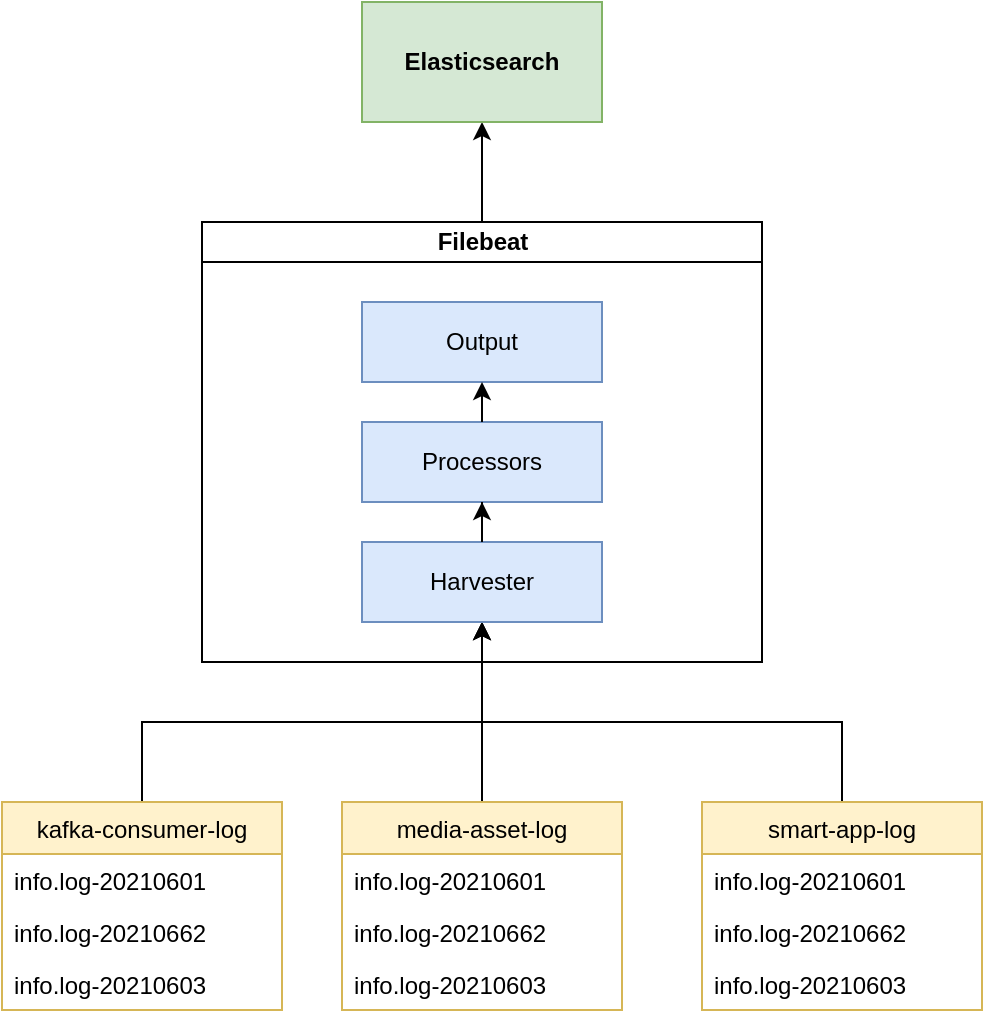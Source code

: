 <mxfile version="14.7.6" type="github">
  <diagram id="CCIx1nJYBqcQRO54KeJ1" name="Page-1">
    <mxGraphModel dx="1113" dy="671" grid="1" gridSize="10" guides="1" tooltips="1" connect="1" arrows="1" fold="1" page="1" pageScale="1" pageWidth="850" pageHeight="1100" math="0" shadow="0">
      <root>
        <mxCell id="0" />
        <mxCell id="1" parent="0" />
        <mxCell id="RWyGRk-tJpopODgYtM8n-33" style="edgeStyle=orthogonalEdgeStyle;rounded=0;orthogonalLoop=1;jettySize=auto;html=1;entryX=0.5;entryY=1;entryDx=0;entryDy=0;" parent="1" source="RWyGRk-tJpopODgYtM8n-7" target="RWyGRk-tJpopODgYtM8n-29" edge="1">
          <mxGeometry relative="1" as="geometry">
            <Array as="points">
              <mxPoint x="250" y="470" />
              <mxPoint x="420" y="470" />
            </Array>
          </mxGeometry>
        </mxCell>
        <mxCell id="RWyGRk-tJpopODgYtM8n-7" value="kafka-consumer-log" style="swimlane;fontStyle=0;childLayout=stackLayout;horizontal=1;startSize=26;horizontalStack=0;resizeParent=1;resizeParentMax=0;resizeLast=0;collapsible=1;marginBottom=0;fillColor=#fff2cc;strokeColor=#d6b656;" parent="1" vertex="1">
          <mxGeometry x="180" y="510" width="140" height="104" as="geometry" />
        </mxCell>
        <mxCell id="RWyGRk-tJpopODgYtM8n-8" value="info.log-20210601" style="text;strokeColor=none;fillColor=none;align=left;verticalAlign=top;spacingLeft=4;spacingRight=4;overflow=hidden;rotatable=0;points=[[0,0.5],[1,0.5]];portConstraint=eastwest;" parent="RWyGRk-tJpopODgYtM8n-7" vertex="1">
          <mxGeometry y="26" width="140" height="26" as="geometry" />
        </mxCell>
        <mxCell id="RWyGRk-tJpopODgYtM8n-9" value="info.log-20210662" style="text;strokeColor=none;fillColor=none;align=left;verticalAlign=top;spacingLeft=4;spacingRight=4;overflow=hidden;rotatable=0;points=[[0,0.5],[1,0.5]];portConstraint=eastwest;" parent="RWyGRk-tJpopODgYtM8n-7" vertex="1">
          <mxGeometry y="52" width="140" height="26" as="geometry" />
        </mxCell>
        <mxCell id="RWyGRk-tJpopODgYtM8n-10" value="info.log-20210603" style="text;strokeColor=none;fillColor=none;align=left;verticalAlign=top;spacingLeft=4;spacingRight=4;overflow=hidden;rotatable=0;points=[[0,0.5],[1,0.5]];portConstraint=eastwest;" parent="RWyGRk-tJpopODgYtM8n-7" vertex="1">
          <mxGeometry y="78" width="140" height="26" as="geometry" />
        </mxCell>
        <mxCell id="RWyGRk-tJpopODgYtM8n-34" style="edgeStyle=orthogonalEdgeStyle;rounded=0;orthogonalLoop=1;jettySize=auto;html=1;exitX=0.5;exitY=0;exitDx=0;exitDy=0;entryX=0.5;entryY=1;entryDx=0;entryDy=0;" parent="1" source="RWyGRk-tJpopODgYtM8n-11" target="RWyGRk-tJpopODgYtM8n-29" edge="1">
          <mxGeometry relative="1" as="geometry" />
        </mxCell>
        <mxCell id="RWyGRk-tJpopODgYtM8n-11" value="media-asset-log" style="swimlane;fontStyle=0;childLayout=stackLayout;horizontal=1;startSize=26;horizontalStack=0;resizeParent=1;resizeParentMax=0;resizeLast=0;collapsible=1;marginBottom=0;fillColor=#fff2cc;strokeColor=#d6b656;" parent="1" vertex="1">
          <mxGeometry x="350" y="510" width="140" height="104" as="geometry" />
        </mxCell>
        <mxCell id="RWyGRk-tJpopODgYtM8n-12" value="info.log-20210601" style="text;strokeColor=none;fillColor=none;align=left;verticalAlign=top;spacingLeft=4;spacingRight=4;overflow=hidden;rotatable=0;points=[[0,0.5],[1,0.5]];portConstraint=eastwest;" parent="RWyGRk-tJpopODgYtM8n-11" vertex="1">
          <mxGeometry y="26" width="140" height="26" as="geometry" />
        </mxCell>
        <mxCell id="RWyGRk-tJpopODgYtM8n-13" value="info.log-20210662" style="text;strokeColor=none;fillColor=none;align=left;verticalAlign=top;spacingLeft=4;spacingRight=4;overflow=hidden;rotatable=0;points=[[0,0.5],[1,0.5]];portConstraint=eastwest;" parent="RWyGRk-tJpopODgYtM8n-11" vertex="1">
          <mxGeometry y="52" width="140" height="26" as="geometry" />
        </mxCell>
        <mxCell id="RWyGRk-tJpopODgYtM8n-14" value="info.log-20210603" style="text;strokeColor=none;fillColor=none;align=left;verticalAlign=top;spacingLeft=4;spacingRight=4;overflow=hidden;rotatable=0;points=[[0,0.5],[1,0.5]];portConstraint=eastwest;" parent="RWyGRk-tJpopODgYtM8n-11" vertex="1">
          <mxGeometry y="78" width="140" height="26" as="geometry" />
        </mxCell>
        <mxCell id="RWyGRk-tJpopODgYtM8n-35" style="edgeStyle=orthogonalEdgeStyle;rounded=0;orthogonalLoop=1;jettySize=auto;html=1;entryX=0.5;entryY=1;entryDx=0;entryDy=0;" parent="1" source="RWyGRk-tJpopODgYtM8n-15" target="RWyGRk-tJpopODgYtM8n-29" edge="1">
          <mxGeometry relative="1" as="geometry">
            <Array as="points">
              <mxPoint x="600" y="470" />
              <mxPoint x="420" y="470" />
            </Array>
          </mxGeometry>
        </mxCell>
        <mxCell id="RWyGRk-tJpopODgYtM8n-15" value="smart-app-log" style="swimlane;fontStyle=0;childLayout=stackLayout;horizontal=1;startSize=26;horizontalStack=0;resizeParent=1;resizeParentMax=0;resizeLast=0;collapsible=1;marginBottom=0;fillColor=#fff2cc;strokeColor=#d6b656;" parent="1" vertex="1">
          <mxGeometry x="530" y="510" width="140" height="104" as="geometry" />
        </mxCell>
        <mxCell id="RWyGRk-tJpopODgYtM8n-16" value="info.log-20210601" style="text;strokeColor=none;fillColor=none;align=left;verticalAlign=top;spacingLeft=4;spacingRight=4;overflow=hidden;rotatable=0;points=[[0,0.5],[1,0.5]];portConstraint=eastwest;" parent="RWyGRk-tJpopODgYtM8n-15" vertex="1">
          <mxGeometry y="26" width="140" height="26" as="geometry" />
        </mxCell>
        <mxCell id="RWyGRk-tJpopODgYtM8n-17" value="info.log-20210662" style="text;strokeColor=none;fillColor=none;align=left;verticalAlign=top;spacingLeft=4;spacingRight=4;overflow=hidden;rotatable=0;points=[[0,0.5],[1,0.5]];portConstraint=eastwest;" parent="RWyGRk-tJpopODgYtM8n-15" vertex="1">
          <mxGeometry y="52" width="140" height="26" as="geometry" />
        </mxCell>
        <mxCell id="RWyGRk-tJpopODgYtM8n-18" value="info.log-20210603" style="text;strokeColor=none;fillColor=none;align=left;verticalAlign=top;spacingLeft=4;spacingRight=4;overflow=hidden;rotatable=0;points=[[0,0.5],[1,0.5]];portConstraint=eastwest;" parent="RWyGRk-tJpopODgYtM8n-15" vertex="1">
          <mxGeometry y="78" width="140" height="26" as="geometry" />
        </mxCell>
        <mxCell id="RWyGRk-tJpopODgYtM8n-37" style="edgeStyle=orthogonalEdgeStyle;rounded=0;orthogonalLoop=1;jettySize=auto;html=1;" parent="1" source="RWyGRk-tJpopODgYtM8n-21" edge="1">
          <mxGeometry relative="1" as="geometry">
            <mxPoint x="420" y="170" as="targetPoint" />
          </mxGeometry>
        </mxCell>
        <mxCell id="RWyGRk-tJpopODgYtM8n-21" value="Filebeat" style="swimlane;html=1;startSize=20;horizontal=1;containerType=tree;newEdgeStyle={&quot;edgeStyle&quot;:&quot;elbowEdgeStyle&quot;,&quot;startArrow&quot;:&quot;none&quot;,&quot;endArrow&quot;:&quot;none&quot;};" parent="1" vertex="1">
          <mxGeometry x="280" y="220" width="280" height="220" as="geometry" />
        </mxCell>
        <UserObject label="Output" treeRoot="1" id="RWyGRk-tJpopODgYtM8n-24">
          <mxCell style="whiteSpace=wrap;html=1;align=center;treeFolding=1;treeMoving=1;newEdgeStyle={&quot;edgeStyle&quot;:&quot;elbowEdgeStyle&quot;,&quot;startArrow&quot;:&quot;none&quot;,&quot;endArrow&quot;:&quot;none&quot;};fillColor=#dae8fc;strokeColor=#6c8ebf;" parent="RWyGRk-tJpopODgYtM8n-21" vertex="1">
            <mxGeometry x="80" y="40" width="120" height="40" as="geometry" />
          </mxCell>
        </UserObject>
        <UserObject label="Harvester" treeRoot="1" id="RWyGRk-tJpopODgYtM8n-29">
          <mxCell style="whiteSpace=wrap;html=1;align=center;treeFolding=1;treeMoving=1;newEdgeStyle={&quot;edgeStyle&quot;:&quot;elbowEdgeStyle&quot;,&quot;startArrow&quot;:&quot;none&quot;,&quot;endArrow&quot;:&quot;none&quot;};fillColor=#dae8fc;strokeColor=#6c8ebf;" parent="RWyGRk-tJpopODgYtM8n-21" vertex="1">
            <mxGeometry x="80" y="160" width="120" height="40" as="geometry" />
          </mxCell>
        </UserObject>
        <UserObject label="Processors" treeRoot="1" id="RWyGRk-tJpopODgYtM8n-28">
          <mxCell style="whiteSpace=wrap;html=1;align=center;treeFolding=1;treeMoving=1;newEdgeStyle={&quot;edgeStyle&quot;:&quot;elbowEdgeStyle&quot;,&quot;startArrow&quot;:&quot;none&quot;,&quot;endArrow&quot;:&quot;none&quot;};fillColor=#dae8fc;strokeColor=#6c8ebf;" parent="RWyGRk-tJpopODgYtM8n-21" vertex="1">
            <mxGeometry x="80" y="100" width="120" height="40" as="geometry" />
          </mxCell>
        </UserObject>
        <mxCell id="RWyGRk-tJpopODgYtM8n-31" style="edgeStyle=orthogonalEdgeStyle;rounded=0;orthogonalLoop=1;jettySize=auto;html=1;exitX=0.5;exitY=0;exitDx=0;exitDy=0;entryX=0.5;entryY=1;entryDx=0;entryDy=0;" parent="RWyGRk-tJpopODgYtM8n-21" source="RWyGRk-tJpopODgYtM8n-28" target="RWyGRk-tJpopODgYtM8n-24" edge="1">
          <mxGeometry relative="1" as="geometry" />
        </mxCell>
        <mxCell id="RWyGRk-tJpopODgYtM8n-32" style="edgeStyle=orthogonalEdgeStyle;rounded=0;orthogonalLoop=1;jettySize=auto;html=1;entryX=0.5;entryY=1;entryDx=0;entryDy=0;" parent="RWyGRk-tJpopODgYtM8n-21" source="RWyGRk-tJpopODgYtM8n-29" target="RWyGRk-tJpopODgYtM8n-28" edge="1">
          <mxGeometry relative="1" as="geometry" />
        </mxCell>
        <mxCell id="RWyGRk-tJpopODgYtM8n-40" value="&lt;b&gt;Elasticsearch&lt;/b&gt;" style="rounded=0;whiteSpace=wrap;html=1;fillColor=#d5e8d4;strokeColor=#82b366;" parent="1" vertex="1">
          <mxGeometry x="360" y="110" width="120" height="60" as="geometry" />
        </mxCell>
      </root>
    </mxGraphModel>
  </diagram>
</mxfile>
